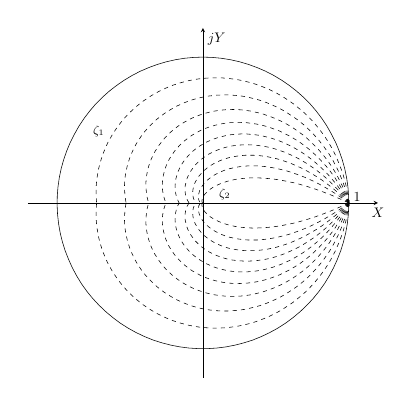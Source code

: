 % This file was created by matlab2tikz.
%
%The latest updates can be retrieved from
%  http://www.mathworks.com/matlabcentral/fileexchange/22022-matlab2tikz-matlab2tikz
%where you can also make suggestions and rate matlab2tikz.
%
\begin{tikzpicture}[scale = 0.5]

\begin{axis}[%
  axis lines=center,
  width=3.5in,
  height=3.5in,
  scale only axis,
  xmin=-1.2,
  xmax=1.2,
  ymin=-1.2,
  ymax=1.2,
  xtick={1},
  ytick=\empty,
  xticklabel style={anchor=south west, draw=none},
  xlabel={$X$},
  ylabel={$jY$},
  x label style={anchor=north}
]
\addplot [color=black, forget plot]
  table[row sep=crcr]{%
0	1\\
0.063	0.998\\
0.127	0.992\\
0.189	0.982\\
0.251	0.968\\
0.312	0.95\\
0.372	0.928\\
0.43	0.903\\
0.486	0.874\\
0.541	0.841\\
0.593	0.805\\
0.643	0.766\\
0.69	0.724\\
0.735	0.679\\
0.776	0.631\\
0.815	0.58\\
0.85	0.527\\
0.881	0.472\\
0.91	0.415\\
0.934	0.357\\
0.955	0.297\\
0.972	0.236\\
0.985	0.174\\
0.994	0.111\\
0.999	0.048\\
1.0	-0.016\\
0.997	-0.079\\
0.99	-0.142\\
0.979	-0.205\\
0.964	-0.266\\
0.945	-0.327\\
0.922	-0.386\\
0.896	-0.444\\
0.866	-0.5\\
0.833	-0.554\\
0.796	-0.606\\
0.756	-0.655\\
0.713	-0.701\\
0.667	-0.745\\
0.618	-0.786\\
0.567	-0.824\\
0.514	-0.858\\
0.458	-0.889\\
0.401	-0.916\\
0.342	-0.94\\
0.282	-0.959\\
0.22	-0.975\\
0.158	-0.987\\
0.095	-0.995\\
0.032	-0.999\\
-0.032	-0.999\\
-0.095	-0.995\\
-0.158	-0.987\\
-0.22	-0.975\\
-0.282	-0.959\\
-0.342	-0.94\\
-0.401	-0.916\\
-0.458	-0.889\\
-0.514	-0.858\\
-0.567	-0.824\\
-0.618	-0.786\\
-0.667	-0.745\\
-0.713	-0.701\\
-0.756	-0.655\\
-0.796	-0.606\\
-0.833	-0.554\\
-0.866	-0.5\\
-0.896	-0.444\\
-0.922	-0.386\\
-0.945	-0.327\\
-0.964	-0.266\\
-0.979	-0.205\\
-0.99	-0.142\\
-0.997	-0.079\\
-1.0	-0.016\\
-0.999	0.048\\
-0.994	0.111\\
-0.985	0.174\\
-0.972	0.236\\
-0.955	0.297\\
-0.934	0.357\\
-0.91	0.415\\
-0.881	0.472\\
-0.85	0.527\\
-0.815	0.58\\
-0.776	0.631\\
-0.735	0.679\\
-0.69	0.724\\
-0.643	0.766\\
-0.593	0.805\\
-0.541	0.841\\
-0.486	0.874\\
-0.43	0.903\\
-0.372	0.928\\
-0.312	0.95\\
-0.251	0.968\\
-0.189	0.982\\
-0.127	0.992\\
-0.063	0.998\\
-2.449e-16	1\\
};
\addplot [color=black, dashed, forget plot]
  table[row sep=crcr]{%
1	0\\
0.996	0.031\\
0.992	0.062\\
0.986	0.093\\
0.98	0.124\\
0.972	0.154\\
0.964	0.184\\
0.955	0.213\\
0.944	0.242\\
0.933	0.271\\
0.921	0.299\\
0.909	0.327\\
0.895	0.354\\
0.881	0.381\\
0.866	0.407\\
0.85	0.433\\
0.833	0.458\\
0.816	0.482\\
0.798	0.506\\
0.779	0.529\\
0.76	0.552\\
0.739	0.574\\
0.719	0.595\\
0.698	0.615\\
0.676	0.635\\
0.653	0.653\\
0.631	0.672\\
0.607	0.689\\
0.583	0.705\\
0.559	0.721\\
0.535	0.736\\
0.51	0.75\\
0.484	0.763\\
0.459	0.776\\
0.433	0.787\\
0.406	0.798\\
0.38	0.808\\
0.353	0.817\\
0.327	0.825\\
0.299	0.832\\
0.272	0.838\\
0.245	0.844\\
0.218	0.848\\
0.19	0.852\\
0.163	0.855\\
0.136	0.857\\
0.108	0.858\\
0.081	0.858\\
0.054	0.858\\
0.027	0.856\\
5.229e-17	0.854\\
-0.027	0.851\\
-0.053	0.847\\
-0.08	0.842\\
-0.106	0.837\\
-0.131	0.83\\
-0.157	0.823\\
-0.182	0.815\\
-0.207	0.807\\
-0.232	0.797\\
-0.256	0.787\\
-0.279	0.776\\
-0.303	0.764\\
-0.326	0.752\\
-0.348	0.739\\
-0.37	0.726\\
-0.391	0.711\\
-0.412	0.697\\
-0.432	0.681\\
-0.452	0.665\\
-0.471	0.649\\
-0.49	0.631\\
-0.508	0.614\\
-0.525	0.596\\
-0.542	0.577\\
-0.558	0.558\\
-0.573	0.539\\
-0.588	0.519\\
-0.602	0.498\\
-0.616	0.478\\
-0.628	0.457\\
-0.64	0.435\\
-0.652	0.414\\
-0.662	0.392\\
-0.672	0.37\\
-0.681	0.347\\
-0.69	0.325\\
-0.697	0.302\\
-0.704	0.279\\
-0.71	0.256\\
-0.716	0.233\\
-0.72	0.209\\
-0.724	0.186\\
-0.728	0.163\\
-0.73	0.139\\
-0.732	0.116\\
-0.733	0.093\\
-0.733	0.069\\
-0.732	0.046\\
-0.731	0.023\\
-0.729	8.931e-17\\
};
\addplot [color=black, dashed, forget plot]
  table[row sep=crcr]{%
1	-0\\
0.996	-0.031\\
0.992	-0.062\\
0.986	-0.093\\
0.98	-0.124\\
0.972	-0.154\\
0.964	-0.184\\
0.955	-0.213\\
0.944	-0.242\\
0.933	-0.271\\
0.921	-0.299\\
0.909	-0.327\\
0.895	-0.354\\
0.881	-0.381\\
0.866	-0.407\\
0.85	-0.433\\
0.833	-0.458\\
0.816	-0.482\\
0.798	-0.506\\
0.779	-0.529\\
0.76	-0.552\\
0.739	-0.574\\
0.719	-0.595\\
0.698	-0.615\\
0.676	-0.635\\
0.653	-0.653\\
0.631	-0.672\\
0.607	-0.689\\
0.583	-0.705\\
0.559	-0.721\\
0.535	-0.736\\
0.51	-0.75\\
0.484	-0.763\\
0.459	-0.776\\
0.433	-0.787\\
0.406	-0.798\\
0.38	-0.808\\
0.353	-0.817\\
0.327	-0.825\\
0.299	-0.832\\
0.272	-0.838\\
0.245	-0.844\\
0.218	-0.848\\
0.19	-0.852\\
0.163	-0.855\\
0.136	-0.857\\
0.108	-0.858\\
0.081	-0.858\\
0.054	-0.858\\
0.027	-0.856\\
5.229e-17	-0.854\\
-0.027	-0.851\\
-0.053	-0.847\\
-0.08	-0.842\\
-0.106	-0.837\\
-0.131	-0.83\\
-0.157	-0.823\\
-0.182	-0.815\\
-0.207	-0.807\\
-0.232	-0.797\\
-0.256	-0.787\\
-0.279	-0.776\\
-0.303	-0.764\\
-0.326	-0.752\\
-0.348	-0.739\\
-0.37	-0.726\\
-0.391	-0.711\\
-0.412	-0.697\\
-0.432	-0.681\\
-0.452	-0.665\\
-0.471	-0.649\\
-0.49	-0.631\\
-0.508	-0.614\\
-0.525	-0.596\\
-0.542	-0.577\\
-0.558	-0.558\\
-0.573	-0.539\\
-0.588	-0.519\\
-0.602	-0.498\\
-0.616	-0.478\\
-0.628	-0.457\\
-0.64	-0.435\\
-0.652	-0.414\\
-0.662	-0.392\\
-0.672	-0.37\\
-0.681	-0.347\\
-0.69	-0.325\\
-0.697	-0.302\\
-0.704	-0.279\\
-0.71	-0.256\\
-0.716	-0.233\\
-0.72	-0.209\\
-0.724	-0.186\\
-0.728	-0.163\\
-0.73	-0.139\\
-0.732	-0.116\\
-0.733	-0.093\\
-0.733	-0.069\\
-0.732	-0.046\\
-0.731	-0.023\\
-0.729	-8.931e-17\\
};
\addplot [color=black, dashed, forget plot]
  table[row sep=crcr]{%
1	0\\
0.993	0.031\\
0.985	0.062\\
0.977	0.092\\
0.967	0.122\\
0.957	0.151\\
0.945	0.18\\
0.933	0.209\\
0.92	0.236\\
0.906	0.263\\
0.892	0.29\\
0.877	0.316\\
0.861	0.341\\
0.844	0.365\\
0.827	0.389\\
0.809	0.412\\
0.791	0.435\\
0.772	0.456\\
0.752	0.477\\
0.732	0.498\\
0.712	0.517\\
0.691	0.536\\
0.669	0.554\\
0.647	0.571\\
0.625	0.587\\
0.602	0.602\\
0.579	0.617\\
0.556	0.631\\
0.533	0.644\\
0.509	0.656\\
0.485	0.667\\
0.461	0.678\\
0.436	0.688\\
0.412	0.697\\
0.387	0.705\\
0.363	0.712\\
0.338	0.718\\
0.313	0.724\\
0.289	0.729\\
0.264	0.733\\
0.239	0.736\\
0.214	0.738\\
0.19	0.74\\
0.166	0.741\\
0.141	0.741\\
0.117	0.74\\
0.093	0.739\\
0.07	0.736\\
0.046	0.734\\
0.023	0.73\\
4.444e-17	0.726\\
-0.023	0.721\\
-0.045	0.715\\
-0.067	0.709\\
-0.089	0.702\\
-0.11	0.694\\
-0.131	0.686\\
-0.151	0.677\\
-0.171	0.668\\
-0.191	0.658\\
-0.21	0.647\\
-0.229	0.636\\
-0.247	0.625\\
-0.265	0.613\\
-0.282	0.6\\
-0.299	0.587\\
-0.316	0.574\\
-0.331	0.56\\
-0.346	0.546\\
-0.361	0.531\\
-0.375	0.516\\
-0.389	0.501\\
-0.402	0.486\\
-0.414	0.47\\
-0.426	0.454\\
-0.437	0.437\\
-0.448	0.42\\
-0.458	0.404\\
-0.467	0.387\\
-0.476	0.369\\
-0.484	0.352\\
-0.492	0.334\\
-0.499	0.317\\
-0.505	0.299\\
-0.511	0.281\\
-0.517	0.263\\
-0.521	0.245\\
-0.525	0.227\\
-0.529	0.209\\
-0.532	0.191\\
-0.534	0.174\\
-0.536	0.156\\
-0.537	0.138\\
-0.538	0.12\\
-0.538	0.103\\
-0.537	0.085\\
-0.536	0.068\\
-0.534	0.051\\
-0.532	0.033\\
-0.53	0.017\\
-0.527	6.449e-17\\
};
\addplot [color=black, dashed, forget plot]
  table[row sep=crcr]{%
1	-0\\
0.993	-0.031\\
0.985	-0.062\\
0.977	-0.092\\
0.967	-0.122\\
0.957	-0.151\\
0.945	-0.18\\
0.933	-0.209\\
0.92	-0.236\\
0.906	-0.263\\
0.892	-0.29\\
0.877	-0.316\\
0.861	-0.341\\
0.844	-0.365\\
0.827	-0.389\\
0.809	-0.412\\
0.791	-0.435\\
0.772	-0.456\\
0.752	-0.477\\
0.732	-0.498\\
0.712	-0.517\\
0.691	-0.536\\
0.669	-0.554\\
0.647	-0.571\\
0.625	-0.587\\
0.602	-0.602\\
0.579	-0.617\\
0.556	-0.631\\
0.533	-0.644\\
0.509	-0.656\\
0.485	-0.667\\
0.461	-0.678\\
0.436	-0.688\\
0.412	-0.697\\
0.387	-0.705\\
0.363	-0.712\\
0.338	-0.718\\
0.313	-0.724\\
0.289	-0.729\\
0.264	-0.733\\
0.239	-0.736\\
0.214	-0.738\\
0.19	-0.74\\
0.166	-0.741\\
0.141	-0.741\\
0.117	-0.74\\
0.093	-0.739\\
0.07	-0.736\\
0.046	-0.734\\
0.023	-0.73\\
4.444e-17	-0.726\\
-0.023	-0.721\\
-0.045	-0.715\\
-0.067	-0.709\\
-0.089	-0.702\\
-0.11	-0.694\\
-0.131	-0.686\\
-0.151	-0.677\\
-0.171	-0.668\\
-0.191	-0.658\\
-0.21	-0.647\\
-0.229	-0.636\\
-0.247	-0.625\\
-0.265	-0.613\\
-0.282	-0.6\\
-0.299	-0.587\\
-0.316	-0.574\\
-0.331	-0.56\\
-0.346	-0.546\\
-0.361	-0.531\\
-0.375	-0.516\\
-0.389	-0.501\\
-0.402	-0.486\\
-0.414	-0.47\\
-0.426	-0.454\\
-0.437	-0.437\\
-0.448	-0.42\\
-0.458	-0.404\\
-0.467	-0.387\\
-0.476	-0.369\\
-0.484	-0.352\\
-0.492	-0.334\\
-0.499	-0.317\\
-0.505	-0.299\\
-0.511	-0.281\\
-0.517	-0.263\\
-0.521	-0.245\\
-0.525	-0.227\\
-0.529	-0.209\\
-0.532	-0.191\\
-0.534	-0.174\\
-0.536	-0.156\\
-0.537	-0.138\\
-0.538	-0.12\\
-0.538	-0.103\\
-0.537	-0.085\\
-0.536	-0.068\\
-0.534	-0.051\\
-0.532	-0.033\\
-0.53	-0.017\\
-0.527	-6.449e-17\\
};
\addplot [color=black, dashed, forget plot]
  table[row sep=crcr]{%
1	0\\
0.99	0.031\\
0.978	0.062\\
0.966	0.091\\
0.954	0.12\\
0.94	0.149\\
0.926	0.177\\
0.911	0.204\\
0.895	0.23\\
0.879	0.255\\
0.862	0.28\\
0.844	0.304\\
0.826	0.327\\
0.807	0.349\\
0.788	0.371\\
0.768	0.391\\
0.748	0.411\\
0.728	0.43\\
0.707	0.449\\
0.686	0.466\\
0.664	0.482\\
0.642	0.498\\
0.62	0.513\\
0.598	0.527\\
0.575	0.54\\
0.552	0.552\\
0.529	0.564\\
0.506	0.574\\
0.483	0.584\\
0.46	0.593\\
0.437	0.601\\
0.414	0.609\\
0.391	0.615\\
0.367	0.621\\
0.344	0.626\\
0.321	0.631\\
0.298	0.634\\
0.276	0.637\\
0.253	0.639\\
0.23	0.64\\
0.208	0.641\\
0.186	0.64\\
0.164	0.64\\
0.143	0.638\\
0.121	0.636\\
0.1	0.633\\
0.08	0.63\\
0.059	0.626\\
0.039	0.621\\
0.019	0.616\\
3.736e-17	0.61\\
-0.019	0.604\\
-0.038	0.597\\
-0.056	0.59\\
-0.074	0.582\\
-0.091	0.574\\
-0.108	0.565\\
-0.124	0.556\\
-0.14	0.546\\
-0.156	0.536\\
-0.171	0.526\\
-0.185	0.515\\
-0.2	0.504\\
-0.213	0.493\\
-0.226	0.481\\
-0.239	0.469\\
-0.251	0.457\\
-0.263	0.444\\
-0.274	0.431\\
-0.284	0.418\\
-0.294	0.405\\
-0.304	0.392\\
-0.313	0.378\\
-0.321	0.365\\
-0.33	0.351\\
-0.337	0.337\\
-0.344	0.323\\
-0.351	0.309\\
-0.357	0.295\\
-0.362	0.281\\
-0.367	0.267\\
-0.372	0.252\\
-0.376	0.238\\
-0.379	0.224\\
-0.382	0.21\\
-0.385	0.196\\
-0.387	0.182\\
-0.389	0.168\\
-0.39	0.154\\
-0.391	0.141\\
-0.391	0.127\\
-0.391	0.114\\
-0.39	0.1\\
-0.389	0.087\\
-0.388	0.074\\
-0.386	0.061\\
-0.384	0.049\\
-0.382	0.036\\
-0.379	0.024\\
-0.376	0.012\\
-0.372	4.56e-17\\
};
\addplot [color=black, dashed, forget plot]
  table[row sep=crcr]{%
1	-0\\
0.99	-0.031\\
0.978	-0.062\\
0.966	-0.091\\
0.954	-0.12\\
0.94	-0.149\\
0.926	-0.177\\
0.911	-0.204\\
0.895	-0.23\\
0.879	-0.255\\
0.862	-0.28\\
0.844	-0.304\\
0.826	-0.327\\
0.807	-0.349\\
0.788	-0.371\\
0.768	-0.391\\
0.748	-0.411\\
0.728	-0.43\\
0.707	-0.449\\
0.686	-0.466\\
0.664	-0.482\\
0.642	-0.498\\
0.62	-0.513\\
0.598	-0.527\\
0.575	-0.54\\
0.552	-0.552\\
0.529	-0.564\\
0.506	-0.574\\
0.483	-0.584\\
0.46	-0.593\\
0.437	-0.601\\
0.414	-0.609\\
0.391	-0.615\\
0.367	-0.621\\
0.344	-0.626\\
0.321	-0.631\\
0.298	-0.634\\
0.276	-0.637\\
0.253	-0.639\\
0.23	-0.64\\
0.208	-0.641\\
0.186	-0.64\\
0.164	-0.64\\
0.143	-0.638\\
0.121	-0.636\\
0.1	-0.633\\
0.08	-0.63\\
0.059	-0.626\\
0.039	-0.621\\
0.019	-0.616\\
3.736e-17	-0.61\\
-0.019	-0.604\\
-0.038	-0.597\\
-0.056	-0.59\\
-0.074	-0.582\\
-0.091	-0.574\\
-0.108	-0.565\\
-0.124	-0.556\\
-0.14	-0.546\\
-0.156	-0.536\\
-0.171	-0.526\\
-0.185	-0.515\\
-0.2	-0.504\\
-0.213	-0.493\\
-0.226	-0.481\\
-0.239	-0.469\\
-0.251	-0.457\\
-0.263	-0.444\\
-0.274	-0.431\\
-0.284	-0.418\\
-0.294	-0.405\\
-0.304	-0.392\\
-0.313	-0.378\\
-0.321	-0.365\\
-0.33	-0.351\\
-0.337	-0.337\\
-0.344	-0.323\\
-0.351	-0.309\\
-0.357	-0.295\\
-0.362	-0.281\\
-0.367	-0.267\\
-0.372	-0.252\\
-0.376	-0.238\\
-0.379	-0.224\\
-0.382	-0.21\\
-0.385	-0.196\\
-0.387	-0.182\\
-0.389	-0.168\\
-0.39	-0.154\\
-0.391	-0.141\\
-0.391	-0.127\\
-0.391	-0.114\\
-0.39	-0.1\\
-0.389	-0.087\\
-0.388	-0.074\\
-0.386	-0.061\\
-0.384	-0.049\\
-0.382	-0.036\\
-0.379	-0.024\\
-0.376	-0.012\\
-0.372	-4.56e-17\\
};
\addplot [color=black, dashed, forget plot]
  table[row sep=crcr]{%
1	0\\
0.986	0.031\\
0.971	0.061\\
0.955	0.09\\
0.939	0.119\\
0.922	0.146\\
0.905	0.173\\
0.887	0.198\\
0.868	0.223\\
0.849	0.247\\
0.829	0.269\\
0.809	0.291\\
0.789	0.312\\
0.768	0.332\\
0.747	0.351\\
0.725	0.37\\
0.704	0.387\\
0.682	0.403\\
0.66	0.419\\
0.637	0.433\\
0.615	0.447\\
0.592	0.46\\
0.57	0.471\\
0.547	0.482\\
0.525	0.493\\
0.502	0.502\\
0.479	0.51\\
0.457	0.518\\
0.434	0.525\\
0.412	0.531\\
0.39	0.536\\
0.367	0.541\\
0.346	0.544\\
0.324	0.547\\
0.302	0.55\\
0.281	0.551\\
0.26	0.552\\
0.239	0.553\\
0.219	0.552\\
0.198	0.551\\
0.179	0.55\\
0.159	0.547\\
0.14	0.545\\
0.121	0.541\\
0.102	0.537\\
0.084	0.533\\
0.067	0.528\\
0.049	0.523\\
0.033	0.517\\
0.016	0.511\\
3.085e-17	0.504\\
-0.016	0.497\\
-0.031	0.489\\
-0.046	0.481\\
-0.06	0.473\\
-0.074	0.465\\
-0.087	0.456\\
-0.1	0.447\\
-0.112	0.437\\
-0.124	0.428\\
-0.136	0.418\\
-0.147	0.408\\
-0.157	0.397\\
-0.167	0.387\\
-0.177	0.376\\
-0.186	0.365\\
-0.195	0.355\\
-0.203	0.343\\
-0.211	0.332\\
-0.218	0.321\\
-0.225	0.31\\
-0.232	0.298\\
-0.238	0.287\\
-0.243	0.276\\
-0.248	0.264\\
-0.253	0.253\\
-0.257	0.241\\
-0.261	0.23\\
-0.264	0.219\\
-0.267	0.207\\
-0.27	0.196\\
-0.272	0.185\\
-0.274	0.174\\
-0.276	0.163\\
-0.277	0.152\\
-0.278	0.142\\
-0.278	0.131\\
-0.278	0.12\\
-0.278	0.11\\
-0.278	0.1\\
-0.277	0.09\\
-0.276	0.08\\
-0.274	0.07\\
-0.273	0.061\\
-0.271	0.052\\
-0.268	0.043\\
-0.266	0.034\\
-0.263	0.025\\
-0.26	0.016\\
-0.257	0.008\\
-0.254	3.108e-17\\
};
\addplot [color=black, dashed, forget plot]
  table[row sep=crcr]{%
1	-0\\
0.986	-0.031\\
0.971	-0.061\\
0.955	-0.09\\
0.939	-0.119\\
0.922	-0.146\\
0.905	-0.173\\
0.887	-0.198\\
0.868	-0.223\\
0.849	-0.247\\
0.829	-0.269\\
0.809	-0.291\\
0.789	-0.312\\
0.768	-0.332\\
0.747	-0.351\\
0.725	-0.37\\
0.704	-0.387\\
0.682	-0.403\\
0.66	-0.419\\
0.637	-0.433\\
0.615	-0.447\\
0.592	-0.46\\
0.57	-0.471\\
0.547	-0.482\\
0.525	-0.493\\
0.502	-0.502\\
0.479	-0.51\\
0.457	-0.518\\
0.434	-0.525\\
0.412	-0.531\\
0.39	-0.536\\
0.367	-0.541\\
0.346	-0.544\\
0.324	-0.547\\
0.302	-0.55\\
0.281	-0.551\\
0.26	-0.552\\
0.239	-0.553\\
0.219	-0.552\\
0.198	-0.551\\
0.179	-0.55\\
0.159	-0.547\\
0.14	-0.545\\
0.121	-0.541\\
0.102	-0.537\\
0.084	-0.533\\
0.067	-0.528\\
0.049	-0.523\\
0.033	-0.517\\
0.016	-0.511\\
3.085e-17	-0.504\\
-0.016	-0.497\\
-0.031	-0.489\\
-0.046	-0.481\\
-0.06	-0.473\\
-0.074	-0.465\\
-0.087	-0.456\\
-0.1	-0.447\\
-0.112	-0.437\\
-0.124	-0.428\\
-0.136	-0.418\\
-0.147	-0.408\\
-0.157	-0.397\\
-0.167	-0.387\\
-0.177	-0.376\\
-0.186	-0.365\\
-0.195	-0.355\\
-0.203	-0.343\\
-0.211	-0.332\\
-0.218	-0.321\\
-0.225	-0.31\\
-0.232	-0.298\\
-0.238	-0.287\\
-0.243	-0.276\\
-0.248	-0.264\\
-0.253	-0.253\\
-0.257	-0.241\\
-0.261	-0.23\\
-0.264	-0.219\\
-0.267	-0.207\\
-0.27	-0.196\\
-0.272	-0.185\\
-0.274	-0.174\\
-0.276	-0.163\\
-0.277	-0.152\\
-0.278	-0.142\\
-0.278	-0.131\\
-0.278	-0.12\\
-0.278	-0.11\\
-0.278	-0.1\\
-0.277	-0.09\\
-0.276	-0.08\\
-0.274	-0.07\\
-0.273	-0.061\\
-0.271	-0.052\\
-0.268	-0.043\\
-0.266	-0.034\\
-0.263	-0.025\\
-0.26	-0.016\\
-0.257	-0.008\\
-0.254	-3.108e-17\\
};
\addplot [color=black, dashed, forget plot]
  table[row sep=crcr]{%
1	0\\
0.982	0.031\\
0.962	0.061\\
0.943	0.089\\
0.923	0.117\\
0.902	0.143\\
0.881	0.168\\
0.86	0.192\\
0.838	0.215\\
0.816	0.237\\
0.793	0.258\\
0.771	0.277\\
0.748	0.296\\
0.725	0.314\\
0.702	0.33\\
0.679	0.346\\
0.656	0.36\\
0.632	0.374\\
0.609	0.387\\
0.586	0.398\\
0.563	0.409\\
0.54	0.419\\
0.517	0.428\\
0.494	0.436\\
0.472	0.443\\
0.449	0.449\\
0.427	0.455\\
0.405	0.46\\
0.384	0.464\\
0.362	0.467\\
0.341	0.47\\
0.32	0.471\\
0.3	0.473\\
0.28	0.473\\
0.26	0.473\\
0.241	0.472\\
0.222	0.471\\
0.203	0.469\\
0.185	0.467\\
0.167	0.464\\
0.15	0.46\\
0.133	0.456\\
0.116	0.452\\
0.1	0.447\\
0.084	0.442\\
0.069	0.437\\
0.054	0.431\\
0.04	0.424\\
0.026	0.418\\
0.013	0.411\\
2.472e-17	0.404\\
-0.012	0.396\\
-0.024	0.389\\
-0.036	0.381\\
-0.047	0.373\\
-0.058	0.364\\
-0.068	0.356\\
-0.078	0.347\\
-0.087	0.338\\
-0.096	0.329\\
-0.104	0.32\\
-0.112	0.311\\
-0.12	0.302\\
-0.127	0.293\\
-0.133	0.283\\
-0.14	0.274\\
-0.146	0.265\\
-0.151	0.255\\
-0.156	0.246\\
-0.161	0.237\\
-0.165	0.227\\
-0.169	0.218\\
-0.173	0.209\\
-0.176	0.2\\
-0.179	0.19\\
-0.181	0.181\\
-0.184	0.172\\
-0.186	0.164\\
-0.187	0.155\\
-0.189	0.146\\
-0.19	0.138\\
-0.19	0.129\\
-0.191	0.121\\
-0.191	0.113\\
-0.191	0.105\\
-0.191	0.097\\
-0.19	0.089\\
-0.189	0.082\\
-0.188	0.075\\
-0.187	0.067\\
-0.186	0.06\\
-0.184	0.054\\
-0.183	0.047\\
-0.181	0.04\\
-0.179	0.034\\
-0.176	0.028\\
-0.174	0.022\\
-0.171	0.016\\
-0.169	0.011\\
-0.166	0.005\\
-0.163	1.997e-17\\
};
\addplot [color=black, dashed, forget plot]
  table[row sep=crcr]{%
1	-0\\
0.982	-0.031\\
0.962	-0.061\\
0.943	-0.089\\
0.923	-0.117\\
0.902	-0.143\\
0.881	-0.168\\
0.86	-0.192\\
0.838	-0.215\\
0.816	-0.237\\
0.793	-0.258\\
0.771	-0.277\\
0.748	-0.296\\
0.725	-0.314\\
0.702	-0.33\\
0.679	-0.346\\
0.656	-0.36\\
0.632	-0.374\\
0.609	-0.387\\
0.586	-0.398\\
0.563	-0.409\\
0.54	-0.419\\
0.517	-0.428\\
0.494	-0.436\\
0.472	-0.443\\
0.449	-0.449\\
0.427	-0.455\\
0.405	-0.46\\
0.384	-0.464\\
0.362	-0.467\\
0.341	-0.47\\
0.32	-0.471\\
0.3	-0.473\\
0.28	-0.473\\
0.26	-0.473\\
0.241	-0.472\\
0.222	-0.471\\
0.203	-0.469\\
0.185	-0.467\\
0.167	-0.464\\
0.15	-0.46\\
0.133	-0.456\\
0.116	-0.452\\
0.1	-0.447\\
0.084	-0.442\\
0.069	-0.437\\
0.054	-0.431\\
0.04	-0.424\\
0.026	-0.418\\
0.013	-0.411\\
2.472e-17	-0.404\\
-0.012	-0.396\\
-0.024	-0.389\\
-0.036	-0.381\\
-0.047	-0.373\\
-0.058	-0.364\\
-0.068	-0.356\\
-0.078	-0.347\\
-0.087	-0.338\\
-0.096	-0.329\\
-0.104	-0.32\\
-0.112	-0.311\\
-0.12	-0.302\\
-0.127	-0.293\\
-0.133	-0.283\\
-0.14	-0.274\\
-0.146	-0.265\\
-0.151	-0.255\\
-0.156	-0.246\\
-0.161	-0.237\\
-0.165	-0.227\\
-0.169	-0.218\\
-0.173	-0.209\\
-0.176	-0.2\\
-0.179	-0.19\\
-0.181	-0.181\\
-0.184	-0.172\\
-0.186	-0.164\\
-0.187	-0.155\\
-0.189	-0.146\\
-0.19	-0.138\\
-0.19	-0.129\\
-0.191	-0.121\\
-0.191	-0.113\\
-0.191	-0.105\\
-0.191	-0.097\\
-0.19	-0.089\\
-0.189	-0.082\\
-0.188	-0.075\\
-0.187	-0.067\\
-0.186	-0.06\\
-0.184	-0.054\\
-0.183	-0.047\\
-0.181	-0.04\\
-0.179	-0.034\\
-0.176	-0.028\\
-0.174	-0.022\\
-0.171	-0.016\\
-0.169	-0.011\\
-0.166	-0.005\\
-0.163	-1.997e-17\\
};
\addplot [color=black, dashed, forget plot]
  table[row sep=crcr]{%
1	0\\
0.976	0.031\\
0.952	0.06\\
0.928	0.088\\
0.903	0.114\\
0.878	0.139\\
0.853	0.163\\
0.828	0.185\\
0.802	0.206\\
0.777	0.226\\
0.751	0.244\\
0.726	0.261\\
0.701	0.277\\
0.676	0.292\\
0.651	0.306\\
0.626	0.319\\
0.601	0.33\\
0.577	0.341\\
0.552	0.351\\
0.529	0.359\\
0.505	0.367\\
0.482	0.374\\
0.459	0.38\\
0.436	0.385\\
0.414	0.389\\
0.392	0.392\\
0.371	0.395\\
0.35	0.397\\
0.33	0.398\\
0.309	0.399\\
0.29	0.399\\
0.271	0.398\\
0.252	0.397\\
0.234	0.396\\
0.216	0.393\\
0.199	0.391\\
0.182	0.387\\
0.166	0.384\\
0.15	0.38\\
0.135	0.375\\
0.12	0.371\\
0.106	0.365\\
0.092	0.36\\
0.079	0.354\\
0.066	0.348\\
0.054	0.342\\
0.042	0.336\\
0.031	0.329\\
0.02	0.322\\
0.01	0.315\\
1.885e-17	0.308\\
-0.009	0.301\\
-0.018	0.293\\
-0.027	0.286\\
-0.035	0.278\\
-0.043	0.27\\
-0.05	0.263\\
-0.057	0.255\\
-0.063	0.247\\
-0.069	0.239\\
-0.075	0.231\\
-0.08	0.224\\
-0.085	0.216\\
-0.09	0.208\\
-0.094	0.2\\
-0.098	0.193\\
-0.102	0.185\\
-0.105	0.178\\
-0.108	0.17\\
-0.111	0.163\\
-0.113	0.155\\
-0.115	0.148\\
-0.117	0.141\\
-0.118	0.134\\
-0.12	0.127\\
-0.121	0.121\\
-0.122	0.114\\
-0.122	0.108\\
-0.123	0.101\\
-0.123	0.095\\
-0.123	0.089\\
-0.123	0.083\\
-0.122	0.078\\
-0.122	0.072\\
-0.121	0.067\\
-0.12	0.061\\
-0.119	0.056\\
-0.118	0.051\\
-0.117	0.046\\
-0.116	0.042\\
-0.114	0.037\\
-0.113	0.033\\
-0.111	0.028\\
-0.109	0.024\\
-0.107	0.02\\
-0.105	0.017\\
-0.103	0.013\\
-0.101	0.01\\
-0.099	0.006\\
-0.097	0.003\\
-0.095	1.161e-17\\
};
\addplot [color=black, dashed, forget plot]
  table[row sep=crcr]{%
1	-0\\
0.976	-0.031\\
0.952	-0.06\\
0.928	-0.088\\
0.903	-0.114\\
0.878	-0.139\\
0.853	-0.163\\
0.828	-0.185\\
0.802	-0.206\\
0.777	-0.226\\
0.751	-0.244\\
0.726	-0.261\\
0.701	-0.277\\
0.676	-0.292\\
0.651	-0.306\\
0.626	-0.319\\
0.601	-0.33\\
0.577	-0.341\\
0.552	-0.351\\
0.529	-0.359\\
0.505	-0.367\\
0.482	-0.374\\
0.459	-0.38\\
0.436	-0.385\\
0.414	-0.389\\
0.392	-0.392\\
0.371	-0.395\\
0.35	-0.397\\
0.33	-0.398\\
0.309	-0.399\\
0.29	-0.399\\
0.271	-0.398\\
0.252	-0.397\\
0.234	-0.396\\
0.216	-0.393\\
0.199	-0.391\\
0.182	-0.387\\
0.166	-0.384\\
0.15	-0.38\\
0.135	-0.375\\
0.12	-0.371\\
0.106	-0.365\\
0.092	-0.36\\
0.079	-0.354\\
0.066	-0.348\\
0.054	-0.342\\
0.042	-0.336\\
0.031	-0.329\\
0.02	-0.322\\
0.01	-0.315\\
1.885e-17	-0.308\\
-0.009	-0.301\\
-0.018	-0.293\\
-0.027	-0.286\\
-0.035	-0.278\\
-0.043	-0.27\\
-0.05	-0.263\\
-0.057	-0.255\\
-0.063	-0.247\\
-0.069	-0.239\\
-0.075	-0.231\\
-0.08	-0.224\\
-0.085	-0.216\\
-0.09	-0.208\\
-0.094	-0.2\\
-0.098	-0.193\\
-0.102	-0.185\\
-0.105	-0.178\\
-0.108	-0.17\\
-0.111	-0.163\\
-0.113	-0.155\\
-0.115	-0.148\\
-0.117	-0.141\\
-0.118	-0.134\\
-0.12	-0.127\\
-0.121	-0.121\\
-0.122	-0.114\\
-0.122	-0.108\\
-0.123	-0.101\\
-0.123	-0.095\\
-0.123	-0.089\\
-0.123	-0.083\\
-0.122	-0.078\\
-0.122	-0.072\\
-0.121	-0.067\\
-0.12	-0.061\\
-0.119	-0.056\\
-0.118	-0.051\\
-0.117	-0.046\\
-0.116	-0.042\\
-0.114	-0.037\\
-0.113	-0.033\\
-0.111	-0.028\\
-0.109	-0.024\\
-0.107	-0.02\\
-0.105	-0.017\\
-0.103	-0.013\\
-0.101	-0.01\\
-0.099	-0.006\\
-0.097	-0.003\\
-0.095	-1.161e-17\\
};
\addplot [color=black, dashed, forget plot]
  table[row sep=crcr]{%
1	0\\
0.969	0.03\\
0.938	0.059\\
0.908	0.086\\
0.877	0.111\\
0.847	0.134\\
0.817	0.156\\
0.787	0.176\\
0.757	0.194\\
0.728	0.211\\
0.699	0.227\\
0.671	0.241\\
0.643	0.254\\
0.615	0.266\\
0.588	0.277\\
0.561	0.286\\
0.535	0.294\\
0.51	0.302\\
0.485	0.308\\
0.461	0.313\\
0.437	0.318\\
0.414	0.321\\
0.391	0.324\\
0.369	0.326\\
0.348	0.327\\
0.327	0.327\\
0.307	0.327\\
0.288	0.327\\
0.269	0.325\\
0.251	0.324\\
0.233	0.321\\
0.216	0.318\\
0.2	0.315\\
0.184	0.312\\
0.169	0.308\\
0.155	0.303\\
0.141	0.299\\
0.127	0.294\\
0.114	0.289\\
0.102	0.283\\
0.09	0.278\\
0.079	0.272\\
0.068	0.266\\
0.058	0.26\\
0.048	0.253\\
0.039	0.247\\
0.03	0.241\\
0.022	0.234\\
0.014	0.228\\
0.007	0.221\\
1.313e-17	0.214\\
-0.007	0.208\\
-0.013	0.201\\
-0.018	0.195\\
-0.024	0.188\\
-0.029	0.182\\
-0.033	0.175\\
-0.038	0.169\\
-0.042	0.162\\
-0.045	0.156\\
-0.049	0.15\\
-0.052	0.144\\
-0.055	0.138\\
-0.057	0.132\\
-0.059	0.126\\
-0.061	0.12\\
-0.063	0.115\\
-0.065	0.109\\
-0.066	0.104\\
-0.067	0.099\\
-0.068	0.094\\
-0.069	0.089\\
-0.069	0.084\\
-0.07	0.079\\
-0.07	0.075\\
-0.07	0.07\\
-0.07	0.066\\
-0.07	0.062\\
-0.07	0.058\\
-0.069	0.054\\
-0.069	0.05\\
-0.068	0.046\\
-0.068	0.043\\
-0.067	0.04\\
-0.066	0.036\\
-0.065	0.033\\
-0.064	0.03\\
-0.063	0.027\\
-0.062	0.024\\
-0.061	0.022\\
-0.06	0.019\\
-0.058	0.017\\
-0.057	0.015\\
-0.056	0.012\\
-0.054	0.01\\
-0.053	0.008\\
-0.052	0.007\\
-0.05	0.005\\
-0.049	0.003\\
-0.047	0.001\\
-0.046	5.632e-18\\
};
\addplot [color=black, dashed, forget plot]
  table[row sep=crcr]{%
1	-0\\
0.969	-0.03\\
0.938	-0.059\\
0.908	-0.086\\
0.877	-0.111\\
0.847	-0.134\\
0.817	-0.156\\
0.787	-0.176\\
0.757	-0.194\\
0.728	-0.211\\
0.699	-0.227\\
0.671	-0.241\\
0.643	-0.254\\
0.615	-0.266\\
0.588	-0.277\\
0.561	-0.286\\
0.535	-0.294\\
0.51	-0.302\\
0.485	-0.308\\
0.461	-0.313\\
0.437	-0.318\\
0.414	-0.321\\
0.391	-0.324\\
0.369	-0.326\\
0.348	-0.327\\
0.327	-0.327\\
0.307	-0.327\\
0.288	-0.327\\
0.269	-0.325\\
0.251	-0.324\\
0.233	-0.321\\
0.216	-0.318\\
0.2	-0.315\\
0.184	-0.312\\
0.169	-0.308\\
0.155	-0.303\\
0.141	-0.299\\
0.127	-0.294\\
0.114	-0.289\\
0.102	-0.283\\
0.09	-0.278\\
0.079	-0.272\\
0.068	-0.266\\
0.058	-0.26\\
0.048	-0.253\\
0.039	-0.247\\
0.03	-0.241\\
0.022	-0.234\\
0.014	-0.228\\
0.007	-0.221\\
1.313e-17	-0.214\\
-0.007	-0.208\\
-0.013	-0.201\\
-0.018	-0.195\\
-0.024	-0.188\\
-0.029	-0.182\\
-0.033	-0.175\\
-0.038	-0.169\\
-0.042	-0.162\\
-0.045	-0.156\\
-0.049	-0.15\\
-0.052	-0.144\\
-0.055	-0.138\\
-0.057	-0.132\\
-0.059	-0.126\\
-0.061	-0.12\\
-0.063	-0.115\\
-0.065	-0.109\\
-0.066	-0.104\\
-0.067	-0.099\\
-0.068	-0.094\\
-0.069	-0.089\\
-0.069	-0.084\\
-0.07	-0.079\\
-0.07	-0.075\\
-0.07	-0.07\\
-0.07	-0.066\\
-0.07	-0.062\\
-0.07	-0.058\\
-0.069	-0.054\\
-0.069	-0.05\\
-0.068	-0.046\\
-0.068	-0.043\\
-0.067	-0.04\\
-0.066	-0.036\\
-0.065	-0.033\\
-0.064	-0.03\\
-0.063	-0.027\\
-0.062	-0.024\\
-0.061	-0.022\\
-0.06	-0.019\\
-0.058	-0.017\\
-0.057	-0.015\\
-0.056	-0.012\\
-0.054	-0.01\\
-0.053	-0.008\\
-0.052	-0.007\\
-0.05	-0.005\\
-0.049	-0.003\\
-0.047	-0.001\\
-0.046	-5.632e-18\\
};
\addplot [color=black, dashed, forget plot]
  table[row sep=crcr]{%
1	0\\
0.959	0.03\\
0.918	0.058\\
0.878	0.083\\
0.839	0.106\\
0.801	0.127\\
0.764	0.146\\
0.728	0.163\\
0.693	0.178\\
0.659	0.191\\
0.626	0.203\\
0.594	0.214\\
0.562	0.223\\
0.532	0.23\\
0.503	0.237\\
0.475	0.242\\
0.448	0.246\\
0.422	0.25\\
0.397	0.252\\
0.373	0.254\\
0.35	0.254\\
0.328	0.254\\
0.307	0.254\\
0.286	0.252\\
0.267	0.25\\
0.248	0.248\\
0.23	0.245\\
0.213	0.242\\
0.197	0.238\\
0.182	0.235\\
0.167	0.23\\
0.153	0.226\\
0.14	0.221\\
0.128	0.216\\
0.116	0.211\\
0.105	0.206\\
0.094	0.2\\
0.084	0.195\\
0.075	0.189\\
0.066	0.184\\
0.058	0.178\\
0.05	0.172\\
0.043	0.167\\
0.036	0.161\\
0.03	0.156\\
0.024	0.15\\
0.018	0.144\\
0.013	0.139\\
0.008	0.134\\
0.004	0.128\\
7.54e-18	0.123\\
-0.004	0.118\\
-0.007	0.113\\
-0.01	0.108\\
-0.013	0.103\\
-0.016	0.099\\
-0.018	0.094\\
-0.02	0.09\\
-0.022	0.085\\
-0.024	0.081\\
-0.025	0.077\\
-0.026	0.073\\
-0.027	0.069\\
-0.028	0.066\\
-0.029	0.062\\
-0.03	0.059\\
-0.03	0.055\\
-0.031	0.052\\
-0.031	0.049\\
-0.031	0.046\\
-0.031	0.043\\
-0.031	0.04\\
-0.031	0.038\\
-0.031	0.035\\
-0.031	0.033\\
-0.031	0.031\\
-0.03	0.028\\
-0.03	0.026\\
-0.029	0.024\\
-0.029	0.022\\
-0.028	0.021\\
-0.028	0.019\\
-0.027	0.017\\
-0.027	0.016\\
-0.026	0.014\\
-0.025	0.013\\
-0.025	0.012\\
-0.024	0.01\\
-0.023	0.009\\
-0.023	0.008\\
-0.022	0.007\\
-0.021	0.006\\
-0.021	0.005\\
-0.02	0.004\\
-0.019	0.004\\
-0.018	0.003\\
-0.018	0.002\\
-0.017	0.002\\
-0.016	0.001\\
-0.016	0.0\\
-0.015	1.857e-18\\
};
\addplot [color=black, dashed, forget plot]
  table[row sep=crcr]{%
1	-0\\
0.959	-0.03\\
0.918	-0.058\\
0.878	-0.083\\
0.839	-0.106\\
0.801	-0.127\\
0.764	-0.146\\
0.728	-0.163\\
0.693	-0.178\\
0.659	-0.191\\
0.626	-0.203\\
0.594	-0.214\\
0.562	-0.223\\
0.532	-0.23\\
0.503	-0.237\\
0.475	-0.242\\
0.448	-0.246\\
0.422	-0.25\\
0.397	-0.252\\
0.373	-0.254\\
0.35	-0.254\\
0.328	-0.254\\
0.307	-0.254\\
0.286	-0.252\\
0.267	-0.25\\
0.248	-0.248\\
0.23	-0.245\\
0.213	-0.242\\
0.197	-0.238\\
0.182	-0.235\\
0.167	-0.23\\
0.153	-0.226\\
0.14	-0.221\\
0.128	-0.216\\
0.116	-0.211\\
0.105	-0.206\\
0.094	-0.2\\
0.084	-0.195\\
0.075	-0.189\\
0.066	-0.184\\
0.058	-0.178\\
0.05	-0.172\\
0.043	-0.167\\
0.036	-0.161\\
0.03	-0.156\\
0.024	-0.15\\
0.018	-0.144\\
0.013	-0.139\\
0.008	-0.134\\
0.004	-0.128\\
7.54e-18	-0.123\\
-0.004	-0.118\\
-0.007	-0.113\\
-0.01	-0.108\\
-0.013	-0.103\\
-0.016	-0.099\\
-0.018	-0.094\\
-0.02	-0.09\\
-0.022	-0.085\\
-0.024	-0.081\\
-0.025	-0.077\\
-0.026	-0.073\\
-0.027	-0.069\\
-0.028	-0.066\\
-0.029	-0.062\\
-0.03	-0.059\\
-0.03	-0.055\\
-0.031	-0.052\\
-0.031	-0.049\\
-0.031	-0.046\\
-0.031	-0.043\\
-0.031	-0.04\\
-0.031	-0.038\\
-0.031	-0.035\\
-0.031	-0.033\\
-0.031	-0.031\\
-0.03	-0.028\\
-0.03	-0.026\\
-0.029	-0.024\\
-0.029	-0.022\\
-0.028	-0.021\\
-0.028	-0.019\\
-0.027	-0.017\\
-0.027	-0.016\\
-0.026	-0.014\\
-0.025	-0.013\\
-0.025	-0.012\\
-0.024	-0.01\\
-0.023	-0.009\\
-0.023	-0.008\\
-0.022	-0.007\\
-0.021	-0.006\\
-0.021	-0.005\\
-0.02	-0.004\\
-0.019	-0.004\\
-0.018	-0.003\\
-0.018	-0.002\\
-0.017	-0.002\\
-0.016	-0.001\\
-0.016	-0.0\\
-0.015	-1.857e-18\\
};
\addplot [color=black, dashed, forget plot]
  table[row sep=crcr]{%
1	0\\
0.937	0.029\\
0.877	0.055\\
0.82	0.077\\
0.765	0.097\\
0.714	0.113\\
0.666	0.127\\
0.62	0.139\\
0.576	0.148\\
0.536	0.156\\
0.497	0.162\\
0.461	0.166\\
0.427	0.169\\
0.395	0.171\\
0.365	0.172\\
0.337	0.172\\
0.31	0.171\\
0.286	0.169\\
0.263	0.167\\
0.241	0.164\\
0.221	0.161\\
0.202	0.157\\
0.185	0.153\\
0.169	0.149\\
0.154	0.144\\
0.14	0.14\\
0.127	0.135\\
0.115	0.13\\
0.104	0.125\\
0.093	0.12\\
0.084	0.116\\
0.075	0.111\\
0.067	0.106\\
0.06	0.101\\
0.053	0.097\\
0.047	0.092\\
0.041	0.088\\
0.036	0.083\\
0.031	0.079\\
0.027	0.075\\
0.023	0.071\\
0.02	0.067\\
0.016	0.064\\
0.013	0.06\\
0.011	0.057\\
0.008	0.053\\
0.006	0.05\\
0.004	0.047\\
0.003	0.044\\
0.001	0.042\\
2.39e-18	0.039\\
-0.001	0.037\\
-0.002	0.034\\
-0.003	0.032\\
-0.004	0.03\\
-0.004	0.028\\
-0.005	0.026\\
-0.005	0.024\\
-0.006	0.023\\
-0.006	0.021\\
-0.006	0.019\\
-0.006	0.018\\
-0.007	0.017\\
-0.007	0.015\\
-0.007	0.014\\
-0.007	0.013\\
-0.007	0.012\\
-0.007	0.011\\
-0.007	0.01\\
-0.006	0.009\\
-0.006	0.009\\
-0.006	0.008\\
-0.006	0.007\\
-0.006	0.007\\
-0.006	0.006\\
-0.005	0.005\\
-0.005	0.005\\
-0.005	0.004\\
-0.005	0.004\\
-0.005	0.004\\
-0.005	0.003\\
-0.004	0.003\\
-0.004	0.003\\
-0.004	0.002\\
-0.004	0.002\\
-0.004	0.002\\
-0.003	0.002\\
-0.003	0.001\\
-0.003	0.001\\
-0.003	0.001\\
-0.003	0.001\\
-0.003	0.001\\
-0.002	0.001\\
-0.002	0.001\\
-0.002	0.0\\
-0.002	0.0\\
-0.002	0.0\\
-0.002	0.0\\
-0.002	0.0\\
-0.002	5.107e-05\\
-0.002	1.866e-19\\
};
\addplot [color=black, dashed, forget plot]
  table[row sep=crcr]{%
1	-0\\
0.937	-0.029\\
0.877	-0.055\\
0.82	-0.077\\
0.765	-0.097\\
0.714	-0.113\\
0.666	-0.127\\
0.62	-0.139\\
0.576	-0.148\\
0.536	-0.156\\
0.497	-0.162\\
0.461	-0.166\\
0.427	-0.169\\
0.395	-0.171\\
0.365	-0.172\\
0.337	-0.172\\
0.31	-0.171\\
0.286	-0.169\\
0.263	-0.167\\
0.241	-0.164\\
0.221	-0.161\\
0.202	-0.157\\
0.185	-0.153\\
0.169	-0.149\\
0.154	-0.144\\
0.14	-0.14\\
0.127	-0.135\\
0.115	-0.13\\
0.104	-0.125\\
0.093	-0.12\\
0.084	-0.116\\
0.075	-0.111\\
0.067	-0.106\\
0.06	-0.101\\
0.053	-0.097\\
0.047	-0.092\\
0.041	-0.088\\
0.036	-0.083\\
0.031	-0.079\\
0.027	-0.075\\
0.023	-0.071\\
0.02	-0.067\\
0.016	-0.064\\
0.013	-0.06\\
0.011	-0.057\\
0.008	-0.053\\
0.006	-0.05\\
0.004	-0.047\\
0.003	-0.044\\
0.001	-0.042\\
2.39e-18	-0.039\\
-0.001	-0.037\\
-0.002	-0.034\\
-0.003	-0.032\\
-0.004	-0.03\\
-0.004	-0.028\\
-0.005	-0.026\\
-0.005	-0.024\\
-0.006	-0.023\\
-0.006	-0.021\\
-0.006	-0.019\\
-0.006	-0.018\\
-0.007	-0.017\\
-0.007	-0.015\\
-0.007	-0.014\\
-0.007	-0.013\\
-0.007	-0.012\\
-0.007	-0.011\\
-0.007	-0.01\\
-0.006	-0.009\\
-0.006	-0.009\\
-0.006	-0.008\\
-0.006	-0.007\\
-0.006	-0.007\\
-0.006	-0.006\\
-0.005	-0.005\\
-0.005	-0.005\\
-0.005	-0.004\\
-0.005	-0.004\\
-0.005	-0.004\\
-0.005	-0.003\\
-0.004	-0.003\\
-0.004	-0.003\\
-0.004	-0.002\\
-0.004	-0.002\\
-0.004	-0.002\\
-0.003	-0.002\\
-0.003	-0.001\\
-0.003	-0.001\\
-0.003	-0.001\\
-0.003	-0.001\\
-0.003	-0.001\\
-0.002	-0.001\\
-0.002	-0.001\\
-0.002	-0.0\\
-0.002	-0.0\\
-0.002	-0.0\\
-0.002	-0.0\\
-0.002	-0.0\\
-0.002	-5.107e-05\\
-0.002	-1.866e-19\\
};
\end{axis}

\draw (1.8,6) node[scale = 0.5, anchor=south] {\small $\zeta_1$};
\draw (5,4.4) node[scale = 0.5, anchor=south] {\small $\zeta_2$};

\end{tikzpicture}%